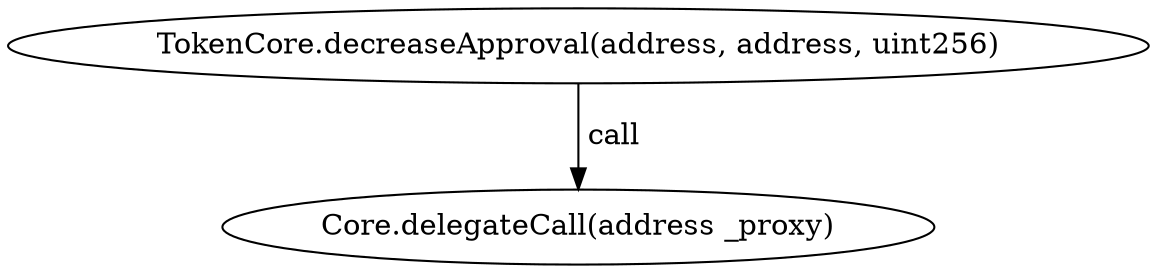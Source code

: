 digraph "" {
	graph [bb="0,0,460.21,124.8"];
	node [label="\N"];
	"TokenCore.decreaseApproval(address, address, uint256)"	 [height=0.5,
		pos="230.1,106.8",
		width=6.3918];
	"Core.delegateCall(address _proxy)"	 [height=0.5,
		pos="230.1,18",
		width=4.0457];
	"TokenCore.decreaseApproval(address, address, uint256)" -> "Core.delegateCall(address _proxy)" [key=call,
	label=" call",
	lp="241.96,62.4",
	pos="e,230.1,36.072 230.1,88.401 230.1,76.295 230.1,60.208 230.1,46.467"];
}
digraph "" {
	graph [bb="0,0,460.21,124.8"];
	node [label="\N"];
	"TokenCore.decreaseApproval(address, address, uint256)"	 [height=0.5,
		pos="230.1,106.8",
		width=6.3918];
	"Core.delegateCall(address _proxy)"	 [height=0.5,
		pos="230.1,18",
		width=4.0457];
	"TokenCore.decreaseApproval(address, address, uint256)" -> "Core.delegateCall(address _proxy)" [key=call,
	label=" call",
	lp="241.96,62.4",
	pos="e,230.1,36.072 230.1,88.401 230.1,76.295 230.1,60.208 230.1,46.467"];
}
digraph "" {
	graph [bb="0,0,460.21,124.8"];
	node [label="\N"];
	"TokenCore.decreaseApproval(address, address, uint256)"	 [height=0.5,
		pos="230.1,106.8",
		width=6.3918];
	"Core.delegateCall(address _proxy)"	 [height=0.5,
		pos="230.1,18",
		width=4.0457];
	"TokenCore.decreaseApproval(address, address, uint256)" -> "Core.delegateCall(address _proxy)" [key=call,
	label=" call",
	lp="241.96,62.4",
	pos="e,230.1,36.072 230.1,88.401 230.1,76.295 230.1,60.208 230.1,46.467"];
}
digraph "" {
	graph [bb="0,0,460.21,124.8"];
	node [label="\N"];
	"TokenCore.decreaseApproval(address, address, uint256)"	 [height=0.5,
		pos="230.1,106.8",
		width=6.3918];
	"Core.delegateCall(address _proxy)"	 [height=0.5,
		pos="230.1,18",
		width=4.0457];
	"TokenCore.decreaseApproval(address, address, uint256)" -> "Core.delegateCall(address _proxy)" [key=call,
	label=" call",
	lp="241.96,62.4",
	pos="e,230.1,36.072 230.1,88.401 230.1,76.295 230.1,60.208 230.1,46.467"];
}
digraph "" {
	graph [bb="0,0,460.21,124.8"];
	node [label="\N"];
	"TokenCore.decreaseApproval(address, address, uint256)"	 [height=0.5,
		pos="230.1,106.8",
		width=6.3918];
	"Core.delegateCall(address _proxy)"	 [height=0.5,
		pos="230.1,18",
		width=4.0457];
	"TokenCore.decreaseApproval(address, address, uint256)" -> "Core.delegateCall(address _proxy)" [key=call,
	label=" call",
	lp="241.96,62.4",
	pos="e,230.1,36.072 230.1,88.401 230.1,76.295 230.1,60.208 230.1,46.467"];
}

